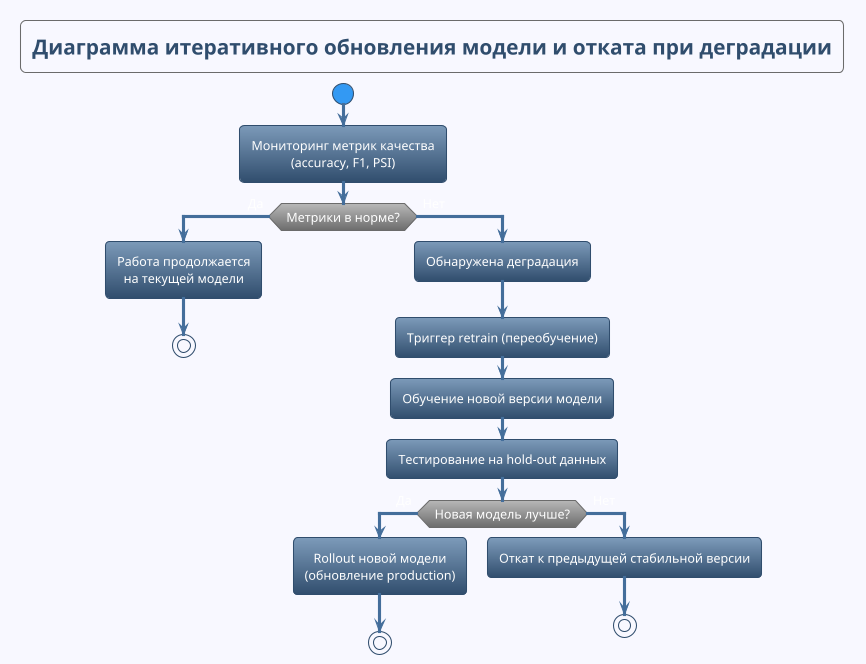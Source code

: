@startuml
!theme spacelab
skinparam backgroundColor #F8F8FF
skinparam defaultTextAlignment center
title Диаграмма итеративного обновления модели и отката при деградации

start
:Мониторинг метрик качества\n(accuracy, F1, PSI);
if (Метрики в норме?) then (Да)
  :Работа продолжается\nна текущей модели;
  stop
else (Нет)
  :Обнаружена деградация;
  :Триггер retrain (переобучение);
  :Обучение новой версии модели;
  :Тестирование на hold-out данных;
  if (Новая модель лучше?) then (Да)
    :Rollout новой модели\n(обновление production);
    stop
  else (Нет)
    :Откат к предыдущей стабильной версии;
    stop
  endif
endif
@enduml

